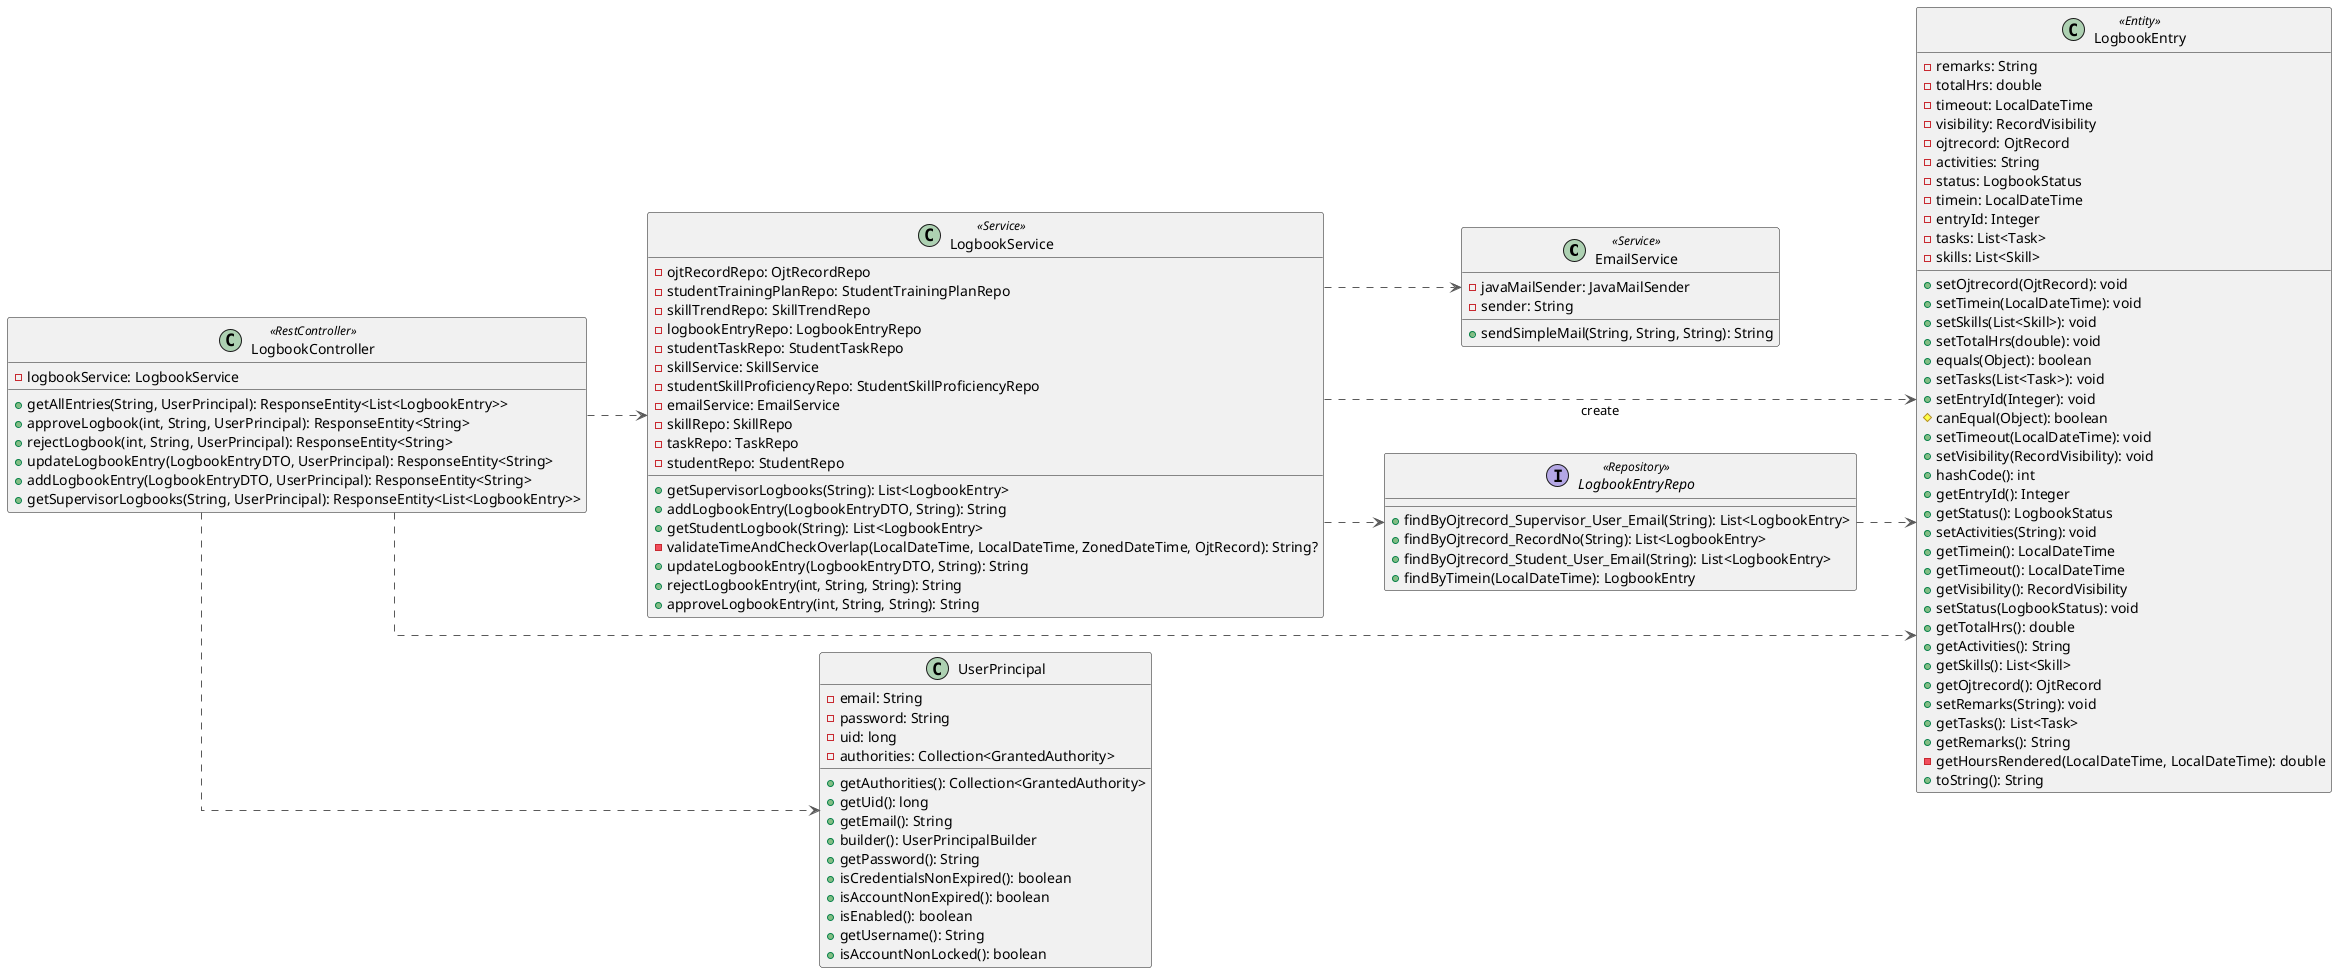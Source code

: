 @startuml
left to right direction
skinparam linetype ortho

class EmailService << Service >> {
  - javaMailSender: JavaMailSender
  - sender: String
  + sendSimpleMail(String, String, String): String
}
class LogbookController << RestController >> {
  - logbookService: LogbookService
  + getAllEntries(String, UserPrincipal): ResponseEntity<List<LogbookEntry>>
  + approveLogbook(int, String, UserPrincipal): ResponseEntity<String>
  + rejectLogbook(int, String, UserPrincipal): ResponseEntity<String>
  + updateLogbookEntry(LogbookEntryDTO, UserPrincipal): ResponseEntity<String>
  + addLogbookEntry(LogbookEntryDTO, UserPrincipal): ResponseEntity<String>
  + getSupervisorLogbooks(String, UserPrincipal): ResponseEntity<List<LogbookEntry>>
}
class LogbookEntry << Entity >> {
  - remarks: String
  - totalHrs: double
  - timeout: LocalDateTime
  - visibility: RecordVisibility
  - ojtrecord: OjtRecord
  - activities: String
  - status: LogbookStatus
  - timein: LocalDateTime
  - entryId: Integer
  - tasks: List<Task>
  - skills: List<Skill>
  + setOjtrecord(OjtRecord): void
  + setTimein(LocalDateTime): void
  + setSkills(List<Skill>): void
  + setTotalHrs(double): void
  + equals(Object): boolean
  + setTasks(List<Task>): void
  + setEntryId(Integer): void
  # canEqual(Object): boolean
  + setTimeout(LocalDateTime): void
  + setVisibility(RecordVisibility): void
  + hashCode(): int
  + getEntryId(): Integer
  + getStatus(): LogbookStatus
  + setActivities(String): void
  + getTimein(): LocalDateTime
  + getTimeout(): LocalDateTime
  + getVisibility(): RecordVisibility
  + setStatus(LogbookStatus): void
  + getTotalHrs(): double
  + getActivities(): String
  + getSkills(): List<Skill>
  + getOjtrecord(): OjtRecord
  + setRemarks(String): void
  + getTasks(): List<Task>
  + getRemarks(): String
  - getHoursRendered(LocalDateTime, LocalDateTime): double
  + toString(): String
}
interface LogbookEntryRepo << Repository>> {
  + findByOjtrecord_Supervisor_User_Email(String): List<LogbookEntry>
  + findByOjtrecord_RecordNo(String): List<LogbookEntry>
  + findByOjtrecord_Student_User_Email(String): List<LogbookEntry>
  + findByTimein(LocalDateTime): LogbookEntry
}
class LogbookService << Service >> {
  - ojtRecordRepo: OjtRecordRepo
  - studentTrainingPlanRepo: StudentTrainingPlanRepo
  - skillTrendRepo: SkillTrendRepo
  - logbookEntryRepo: LogbookEntryRepo
  - studentTaskRepo: StudentTaskRepo
  - skillService: SkillService
  - studentSkillProficiencyRepo: StudentSkillProficiencyRepo
  - emailService: EmailService
  - skillRepo: SkillRepo
  - taskRepo: TaskRepo
  - studentRepo: StudentRepo
  + getSupervisorLogbooks(String): List<LogbookEntry>
  + addLogbookEntry(LogbookEntryDTO, String): String
  + getStudentLogbook(String): List<LogbookEntry>
  - validateTimeAndCheckOverlap(LocalDateTime, LocalDateTime, ZonedDateTime, OjtRecord): String?
  + updateLogbookEntry(LogbookEntryDTO, String): String
  + rejectLogbookEntry(int, String, String): String
  + approveLogbookEntry(int, String, String): String
}
class UserPrincipal {
  - email: String
  - password: String
  - uid: long
  - authorities: Collection<GrantedAuthority>
  + getAuthorities(): Collection<GrantedAuthority>
  + getUid(): long
  + getEmail(): String
  + builder(): UserPrincipalBuilder
  + getPassword(): String
  + isCredentialsNonExpired(): boolean
  + isAccountNonExpired(): boolean
  + isEnabled(): boolean
  + getUsername(): String
  + isAccountNonLocked(): boolean
}

LogbookController  -[#595959,dashed]->  LogbookEntry
LogbookController  -[#595959,dashed]->  LogbookService
LogbookController  -[#595959,dashed]->  UserPrincipal
LogbookEntryRepo   -[#595959,dashed]->  LogbookEntry
LogbookService     -[#595959,dashed]->  EmailService
LogbookService     -[#595959,dashed]->  LogbookEntry      : "«create»"
LogbookService     -[#595959,dashed]->  LogbookEntryRepo
@enduml